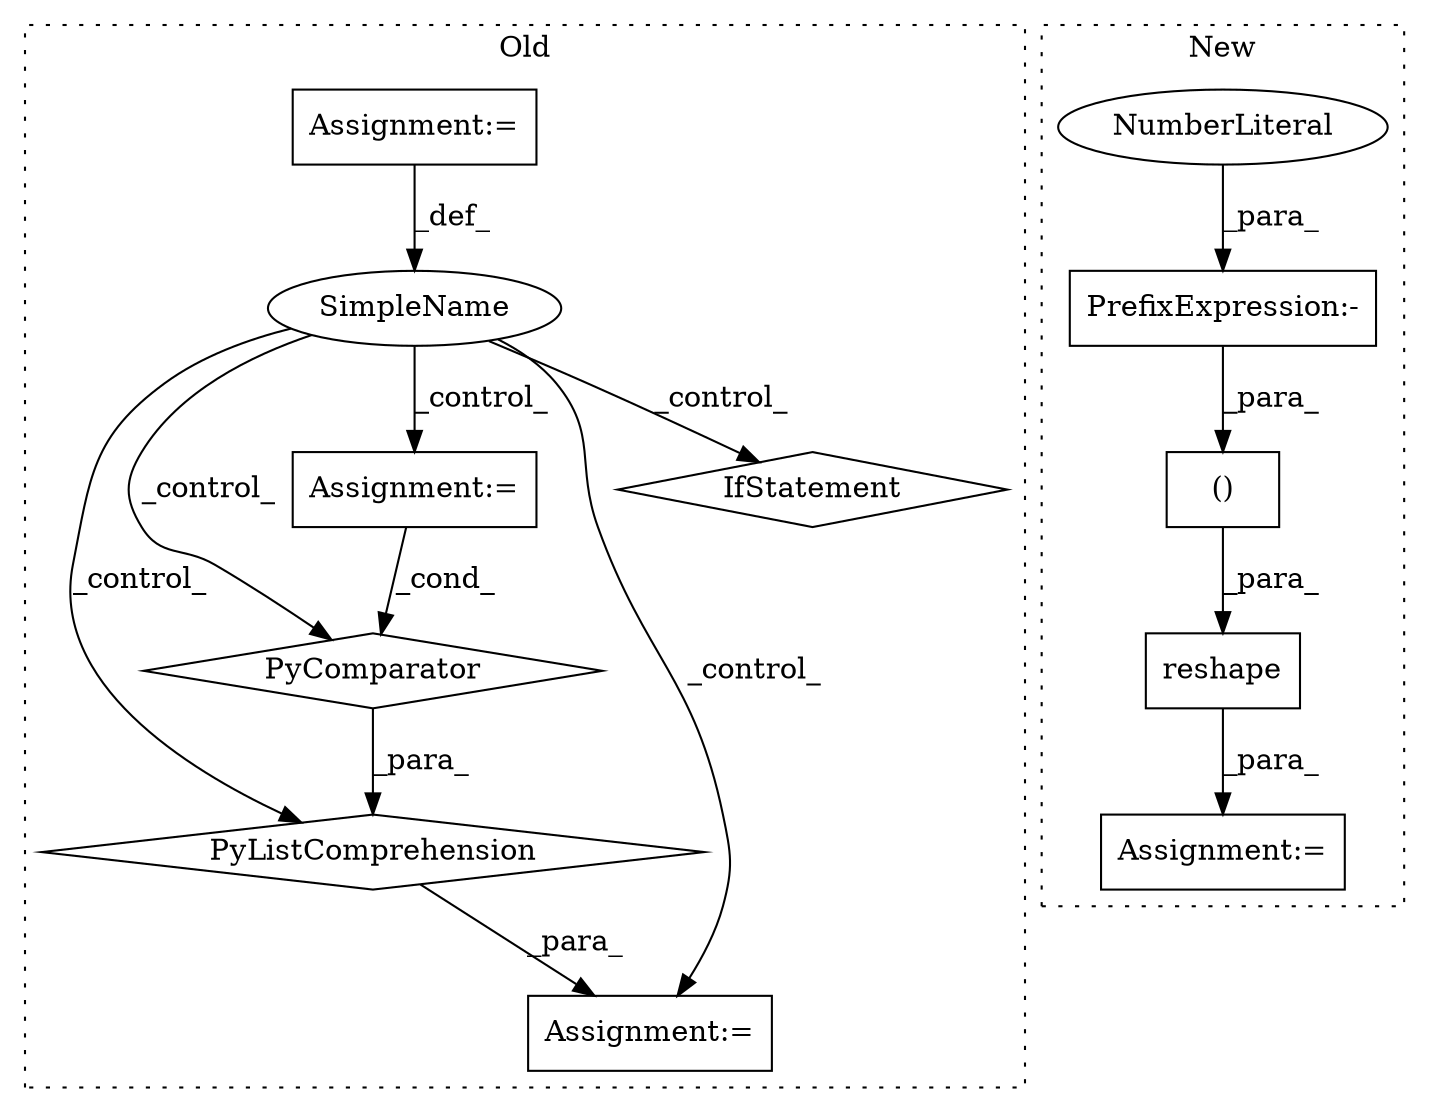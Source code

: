 digraph G {
subgraph cluster0 {
1 [label="PyListComprehension" a="109" s="8134" l="134" shape="diamond"];
3 [label="PyComparator" a="113" s="8234" l="26" shape="diamond"];
4 [label="Assignment:=" a="7" s="8234" l="26" shape="box"];
5 [label="Assignment:=" a="7" s="8116" l="1" shape="box"];
10 [label="SimpleName" a="42" s="" l="" shape="ellipse"];
11 [label="IfStatement" a="25" s="8234" l="26" shape="diamond"];
12 [label="Assignment:=" a="7" s="8036" l="1" shape="box"];
label = "Old";
style="dotted";
}
subgraph cluster1 {
2 [label="reshape" a="32" s="6416,6512" l="8,2" shape="box"];
6 [label="Assignment:=" a="7" s="6398" l="12" shape="box"];
7 [label="PrefixExpression:-" a="38" s="6482" l="1" shape="box"];
8 [label="NumberLiteral" a="34" s="6483" l="1" shape="ellipse"];
9 [label="()" a="106" s="6431" l="81" shape="box"];
label = "New";
style="dotted";
}
1 -> 5 [label="_para_"];
2 -> 6 [label="_para_"];
3 -> 1 [label="_para_"];
4 -> 3 [label="_cond_"];
7 -> 9 [label="_para_"];
8 -> 7 [label="_para_"];
9 -> 2 [label="_para_"];
10 -> 11 [label="_control_"];
10 -> 5 [label="_control_"];
10 -> 4 [label="_control_"];
10 -> 3 [label="_control_"];
10 -> 1 [label="_control_"];
12 -> 10 [label="_def_"];
}